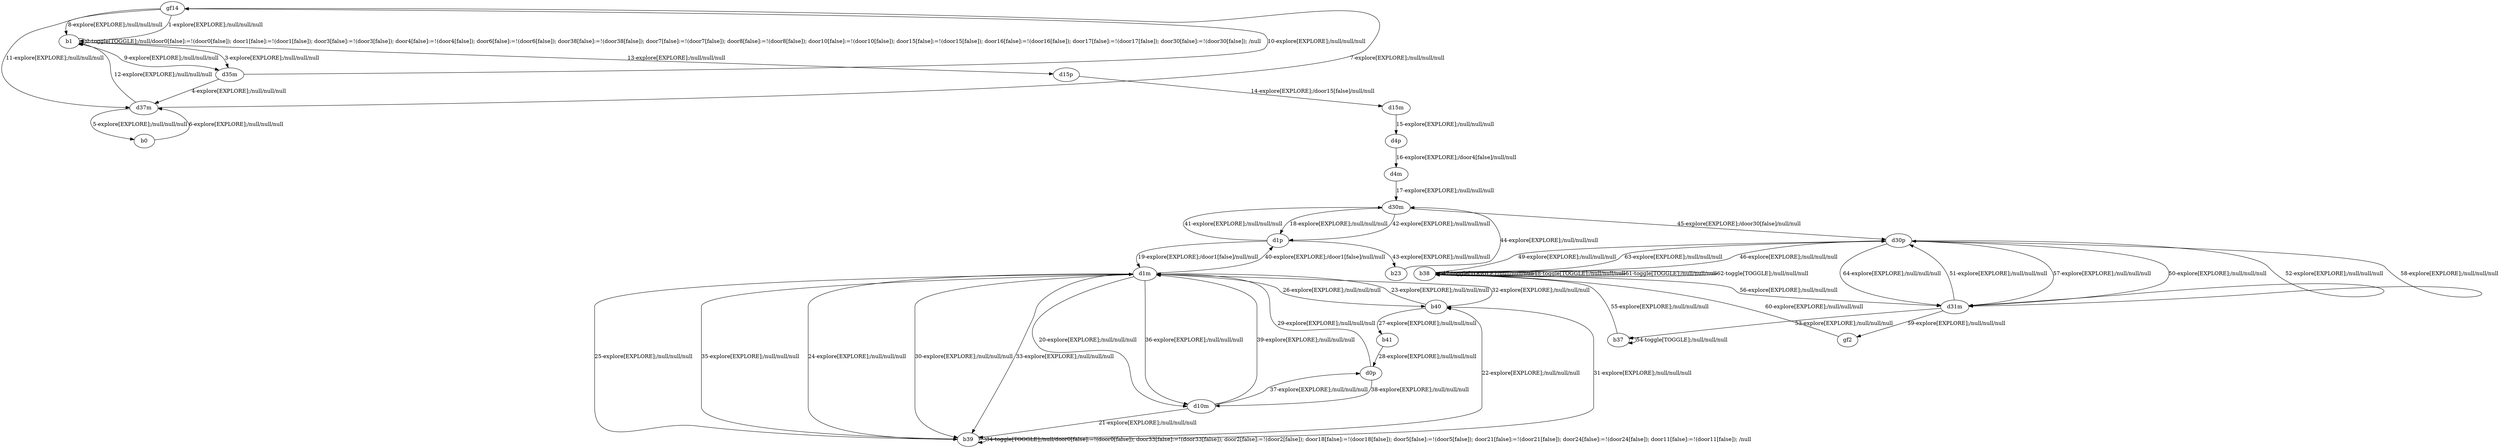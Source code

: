 # Total number of goals covered by this test: 1
# b40 --> d1m

digraph g {
"gf14" -> "b1" [label = "1-explore[EXPLORE];/null/null/null"];
"b1" -> "b1" [label = "2-toggle[TOGGLE];/null/door0[false]:=!(door0[false]); door1[false]:=!(door1[false]); door3[false]:=!(door3[false]); door4[false]:=!(door4[false]); door6[false]:=!(door6[false]); door38[false]:=!(door38[false]); door7[false]:=!(door7[false]); door8[false]:=!(door8[false]); door10[false]:=!(door10[false]); door15[false]:=!(door15[false]); door16[false]:=!(door16[false]); door17[false]:=!(door17[false]); door30[false]:=!(door30[false]); /null"];
"b1" -> "d35m" [label = "3-explore[EXPLORE];/null/null/null"];
"d35m" -> "d37m" [label = "4-explore[EXPLORE];/null/null/null"];
"d37m" -> "b0" [label = "5-explore[EXPLORE];/null/null/null"];
"b0" -> "d37m" [label = "6-explore[EXPLORE];/null/null/null"];
"d37m" -> "gf14" [label = "7-explore[EXPLORE];/null/null/null"];
"gf14" -> "b1" [label = "8-explore[EXPLORE];/null/null/null"];
"b1" -> "d35m" [label = "9-explore[EXPLORE];/null/null/null"];
"d35m" -> "gf14" [label = "10-explore[EXPLORE];/null/null/null"];
"gf14" -> "d37m" [label = "11-explore[EXPLORE];/null/null/null"];
"d37m" -> "b1" [label = "12-explore[EXPLORE];/null/null/null"];
"b1" -> "d15p" [label = "13-explore[EXPLORE];/null/null/null"];
"d15p" -> "d15m" [label = "14-explore[EXPLORE];/door15[false]/null/null"];
"d15m" -> "d4p" [label = "15-explore[EXPLORE];/null/null/null"];
"d4p" -> "d4m" [label = "16-explore[EXPLORE];/door4[false]/null/null"];
"d4m" -> "d30m" [label = "17-explore[EXPLORE];/null/null/null"];
"d30m" -> "d1p" [label = "18-explore[EXPLORE];/null/null/null"];
"d1p" -> "d1m" [label = "19-explore[EXPLORE];/door1[false]/null/null"];
"d1m" -> "d10m" [label = "20-explore[EXPLORE];/null/null/null"];
"d10m" -> "b39" [label = "21-explore[EXPLORE];/null/null/null"];
"b39" -> "b40" [label = "22-explore[EXPLORE];/null/null/null"];
"b40" -> "d1m" [label = "23-explore[EXPLORE];/null/null/null"];
"d1m" -> "b39" [label = "24-explore[EXPLORE];/null/null/null"];
"b39" -> "d1m" [label = "25-explore[EXPLORE];/null/null/null"];
"d1m" -> "b40" [label = "26-explore[EXPLORE];/null/null/null"];
"b40" -> "b41" [label = "27-explore[EXPLORE];/null/null/null"];
"b41" -> "d0p" [label = "28-explore[EXPLORE];/null/null/null"];
"d0p" -> "d1m" [label = "29-explore[EXPLORE];/null/null/null"];
"d1m" -> "b39" [label = "30-explore[EXPLORE];/null/null/null"];
"b39" -> "b40" [label = "31-explore[EXPLORE];/null/null/null"];
"b40" -> "d1m" [label = "32-explore[EXPLORE];/null/null/null"];
"d1m" -> "b39" [label = "33-explore[EXPLORE];/null/null/null"];
"b39" -> "b39" [label = "34-toggle[TOGGLE];/null/door0[false]:=!(door0[false]); door33[false]:=!(door33[false]); door2[false]:=!(door2[false]); door18[false]:=!(door18[false]); door5[false]:=!(door5[false]); door21[false]:=!(door21[false]); door24[false]:=!(door24[false]); door11[false]:=!(door11[false]); /null"];
"b39" -> "d1m" [label = "35-explore[EXPLORE];/null/null/null"];
"d1m" -> "d10m" [label = "36-explore[EXPLORE];/null/null/null"];
"d10m" -> "d0p" [label = "37-explore[EXPLORE];/null/null/null"];
"d0p" -> "d10m" [label = "38-explore[EXPLORE];/null/null/null"];
"d10m" -> "d1m" [label = "39-explore[EXPLORE];/null/null/null"];
"d1m" -> "d1p" [label = "40-explore[EXPLORE];/door1[false]/null/null"];
"d1p" -> "d30m" [label = "41-explore[EXPLORE];/null/null/null"];
"d30m" -> "d1p" [label = "42-explore[EXPLORE];/null/null/null"];
"d1p" -> "b23" [label = "43-explore[EXPLORE];/null/null/null"];
"b23" -> "d30m" [label = "44-explore[EXPLORE];/null/null/null"];
"d30m" -> "d30p" [label = "45-explore[EXPLORE];/door30[false]/null/null"];
"d30p" -> "b38" [label = "46-explore[EXPLORE];/null/null/null"];
"b38" -> "b38" [label = "47-toggle[TOGGLE];/null/null/null"];
"b38" -> "b38" [label = "48-toggle[TOGGLE];/null/null/null"];
"b38" -> "d30p" [label = "49-explore[EXPLORE];/null/null/null"];
"d30p" -> "d31m" [label = "50-explore[EXPLORE];/null/null/null"];
"d31m" -> "d30p" [label = "51-explore[EXPLORE];/null/null/null"];
"d30p" -> "d31m" [label = "52-explore[EXPLORE];/null/null/null"];
"d31m" -> "b37" [label = "53-explore[EXPLORE];/null/null/null"];
"b37" -> "b37" [label = "54-toggle[TOGGLE];/null/null/null"];
"b37" -> "b38" [label = "55-explore[EXPLORE];/null/null/null"];
"b38" -> "d31m" [label = "56-explore[EXPLORE];/null/null/null"];
"d31m" -> "d30p" [label = "57-explore[EXPLORE];/null/null/null"];
"d30p" -> "d31m" [label = "58-explore[EXPLORE];/null/null/null"];
"d31m" -> "gf2" [label = "59-explore[EXPLORE];/null/null/null"];
"gf2" -> "b38" [label = "60-explore[EXPLORE];/null/null/null"];
"b38" -> "b38" [label = "61-toggle[TOGGLE];/null/null/null"];
"b38" -> "b38" [label = "62-toggle[TOGGLE];/null/null/null"];
"b38" -> "d30p" [label = "63-explore[EXPLORE];/null/null/null"];
"d30p" -> "d31m" [label = "64-explore[EXPLORE];/null/null/null"];
}